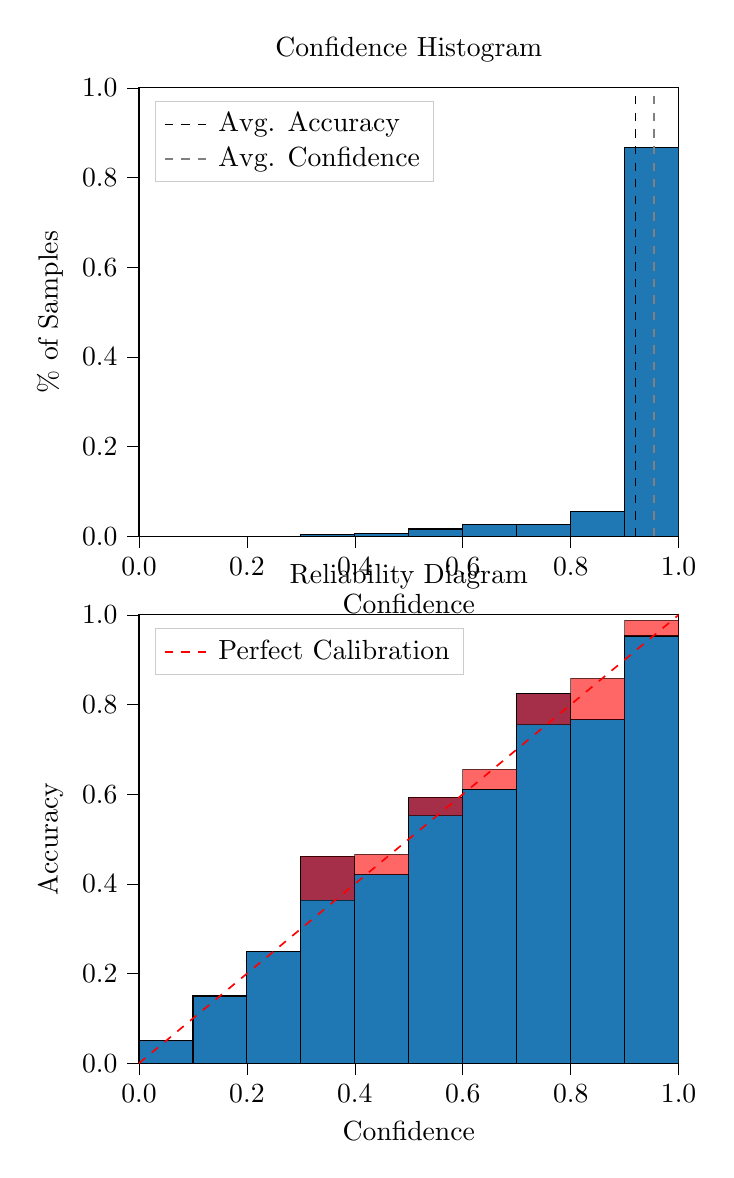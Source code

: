 % This file was created by tikzplotlib v0.9.8.
\begin{tikzpicture}

\definecolor{color0}{rgb}{0.122,0.467,0.706}

\begin{groupplot}[group style={group size=1 by 2}]
\nextgroupplot[
legend cell align={left},
legend style={
  fill opacity=0.8,
  draw opacity=1,
  text opacity=1,
  at={(0.03,0.97)},
  anchor=north west,
  draw=white!80!black
},
tick align=outside,
tick pos=left,
title={Confidence Histogram},
x grid style={white!69.02!black},
xlabel={Confidence},
xmin=0, xmax=1,
xtick style={color=black},
xtick={0,0.2,0.4,0.6,0.8,1},
xticklabels={0.0,0.2,0.4,0.6,0.8,1.0},
y grid style={white!69.02!black},
ylabel={\% of Samples},
ymin=0, ymax=1,
ytick style={color=black},
ytick={0,0.2,0.4,0.6,0.8,1},
yticklabels={0.0,0.2,0.4,0.6,0.8,1.0}
]
\draw[draw=black,fill=color0] (axis cs:-6.939e-18,0) rectangle (axis cs:0.1,0);
\draw[draw=black,fill=color0] (axis cs:0.1,0) rectangle (axis cs:0.2,0);
\draw[draw=black,fill=color0] (axis cs:0.2,0) rectangle (axis cs:0.3,0);
\draw[draw=black,fill=color0] (axis cs:0.3,0) rectangle (axis cs:0.4,0.004);
\draw[draw=black,fill=color0] (axis cs:0.4,0) rectangle (axis cs:0.5,0.006);
\draw[draw=black,fill=color0] (axis cs:0.5,0) rectangle (axis cs:0.6,0.016);
\draw[draw=black,fill=color0] (axis cs:0.6,0) rectangle (axis cs:0.7,0.026);
\draw[draw=black,fill=color0] (axis cs:0.7,0) rectangle (axis cs:0.8,0.027);
\draw[draw=black,fill=color0] (axis cs:0.8,0) rectangle (axis cs:0.9,0.055);
\draw[draw=black,fill=color0] (axis cs:0.9,0) rectangle (axis cs:1,0.867);
\addplot [semithick, black, dashed]
table {%
0.92 0
0.92 1
};
\addlegendentry{Avg. Accuracy}
\addplot [semithick, white!50.196!black, dashed]
table {%
0.954 0
0.954 1
};
\addlegendentry{Avg. Confidence}

\nextgroupplot[
legend cell align={left},
legend style={
  fill opacity=0.8,
  draw opacity=1,
  text opacity=1,
  at={(0.03,0.97)},
  anchor=north west,
  draw=white!80!black
},
tick align=outside,
tick pos=left,
title={Reliability Diagram},
x grid style={white!69.02!black},
xlabel={Confidence},
xmin=0, xmax=1,
xtick style={color=black},
xtick={0,0.2,0.4,0.6,0.8,1},
xticklabels={0.0,0.2,0.4,0.6,0.8,1.0},
y grid style={white!69.02!black},
ylabel={Accuracy},
ymin=0, ymax=1,
ytick style={color=black},
ytick={0,0.2,0.4,0.6,0.8,1},
yticklabels={0.0,0.2,0.4,0.6,0.8,1.0}
]
\draw[draw=black,fill=color0] (axis cs:-6.939e-18,0) rectangle (axis cs:0.1,0.05);
\draw[draw=black,fill=color0] (axis cs:0.1,0) rectangle (axis cs:0.2,0.15);
\draw[draw=black,fill=color0] (axis cs:0.2,0) rectangle (axis cs:0.3,0.25);
\draw[draw=black,fill=color0] (axis cs:0.3,0) rectangle (axis cs:0.4,0.462);
\draw[draw=black,fill=color0] (axis cs:0.4,0) rectangle (axis cs:0.5,0.421);
\draw[draw=black,fill=color0] (axis cs:0.5,0) rectangle (axis cs:0.6,0.593);
\draw[draw=black,fill=color0] (axis cs:0.6,0) rectangle (axis cs:0.7,0.611);
\draw[draw=black,fill=color0] (axis cs:0.7,0) rectangle (axis cs:0.8,0.824);
\draw[draw=black,fill=color0] (axis cs:0.8,0) rectangle (axis cs:0.9,0.766);
\draw[draw=black,fill=color0] (axis cs:0.9,0) rectangle (axis cs:1,0.953);
\draw[draw=black,fill=red,opacity=0.6] (axis cs:-6.939e-18,0.05) rectangle (axis cs:0.1,0.05);
\draw[draw=black,fill=red,opacity=0.6] (axis cs:0.1,0.15) rectangle (axis cs:0.2,0.15);
\draw[draw=black,fill=red,opacity=0.6] (axis cs:0.2,0.25) rectangle (axis cs:0.3,0.25);
\draw[draw=black,fill=red,opacity=0.6] (axis cs:0.3,0.462) rectangle (axis cs:0.4,0.364);
\draw[draw=black,fill=red,opacity=0.6] (axis cs:0.4,0.421) rectangle (axis cs:0.5,0.466);
\draw[draw=black,fill=red,opacity=0.6] (axis cs:0.5,0.593) rectangle (axis cs:0.6,0.552);
\draw[draw=black,fill=red,opacity=0.6] (axis cs:0.6,0.611) rectangle (axis cs:0.7,0.656);
\draw[draw=black,fill=red,opacity=0.6] (axis cs:0.7,0.824) rectangle (axis cs:0.8,0.755);
\draw[draw=black,fill=red,opacity=0.6] (axis cs:0.8,0.766) rectangle (axis cs:0.9,0.859);
\draw[draw=black,fill=red,opacity=0.6] (axis cs:0.9,0.953) rectangle (axis cs:1,0.988);
\addplot [semithick, red, dashed]
table {%
0 0
1 1
};
\addlegendentry{Perfect Calibration}
\end{groupplot}

\end{tikzpicture}
